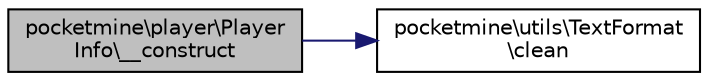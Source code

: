digraph "pocketmine\player\PlayerInfo\__construct"
{
 // INTERACTIVE_SVG=YES
 // LATEX_PDF_SIZE
  edge [fontname="Helvetica",fontsize="10",labelfontname="Helvetica",labelfontsize="10"];
  node [fontname="Helvetica",fontsize="10",shape=record];
  rankdir="LR";
  Node1 [label="pocketmine\\player\\Player\lInfo\\__construct",height=0.2,width=0.4,color="black", fillcolor="grey75", style="filled", fontcolor="black",tooltip=" "];
  Node1 -> Node2 [color="midnightblue",fontsize="10",style="solid",fontname="Helvetica"];
  Node2 [label="pocketmine\\utils\\TextFormat\l\\clean",height=0.2,width=0.4,color="black", fillcolor="white", style="filled",URL="$dd/db5/classpocketmine_1_1utils_1_1_text_format.html#aa4015b5a0efd597d5ddd0db4043ec64e",tooltip=" "];
}
